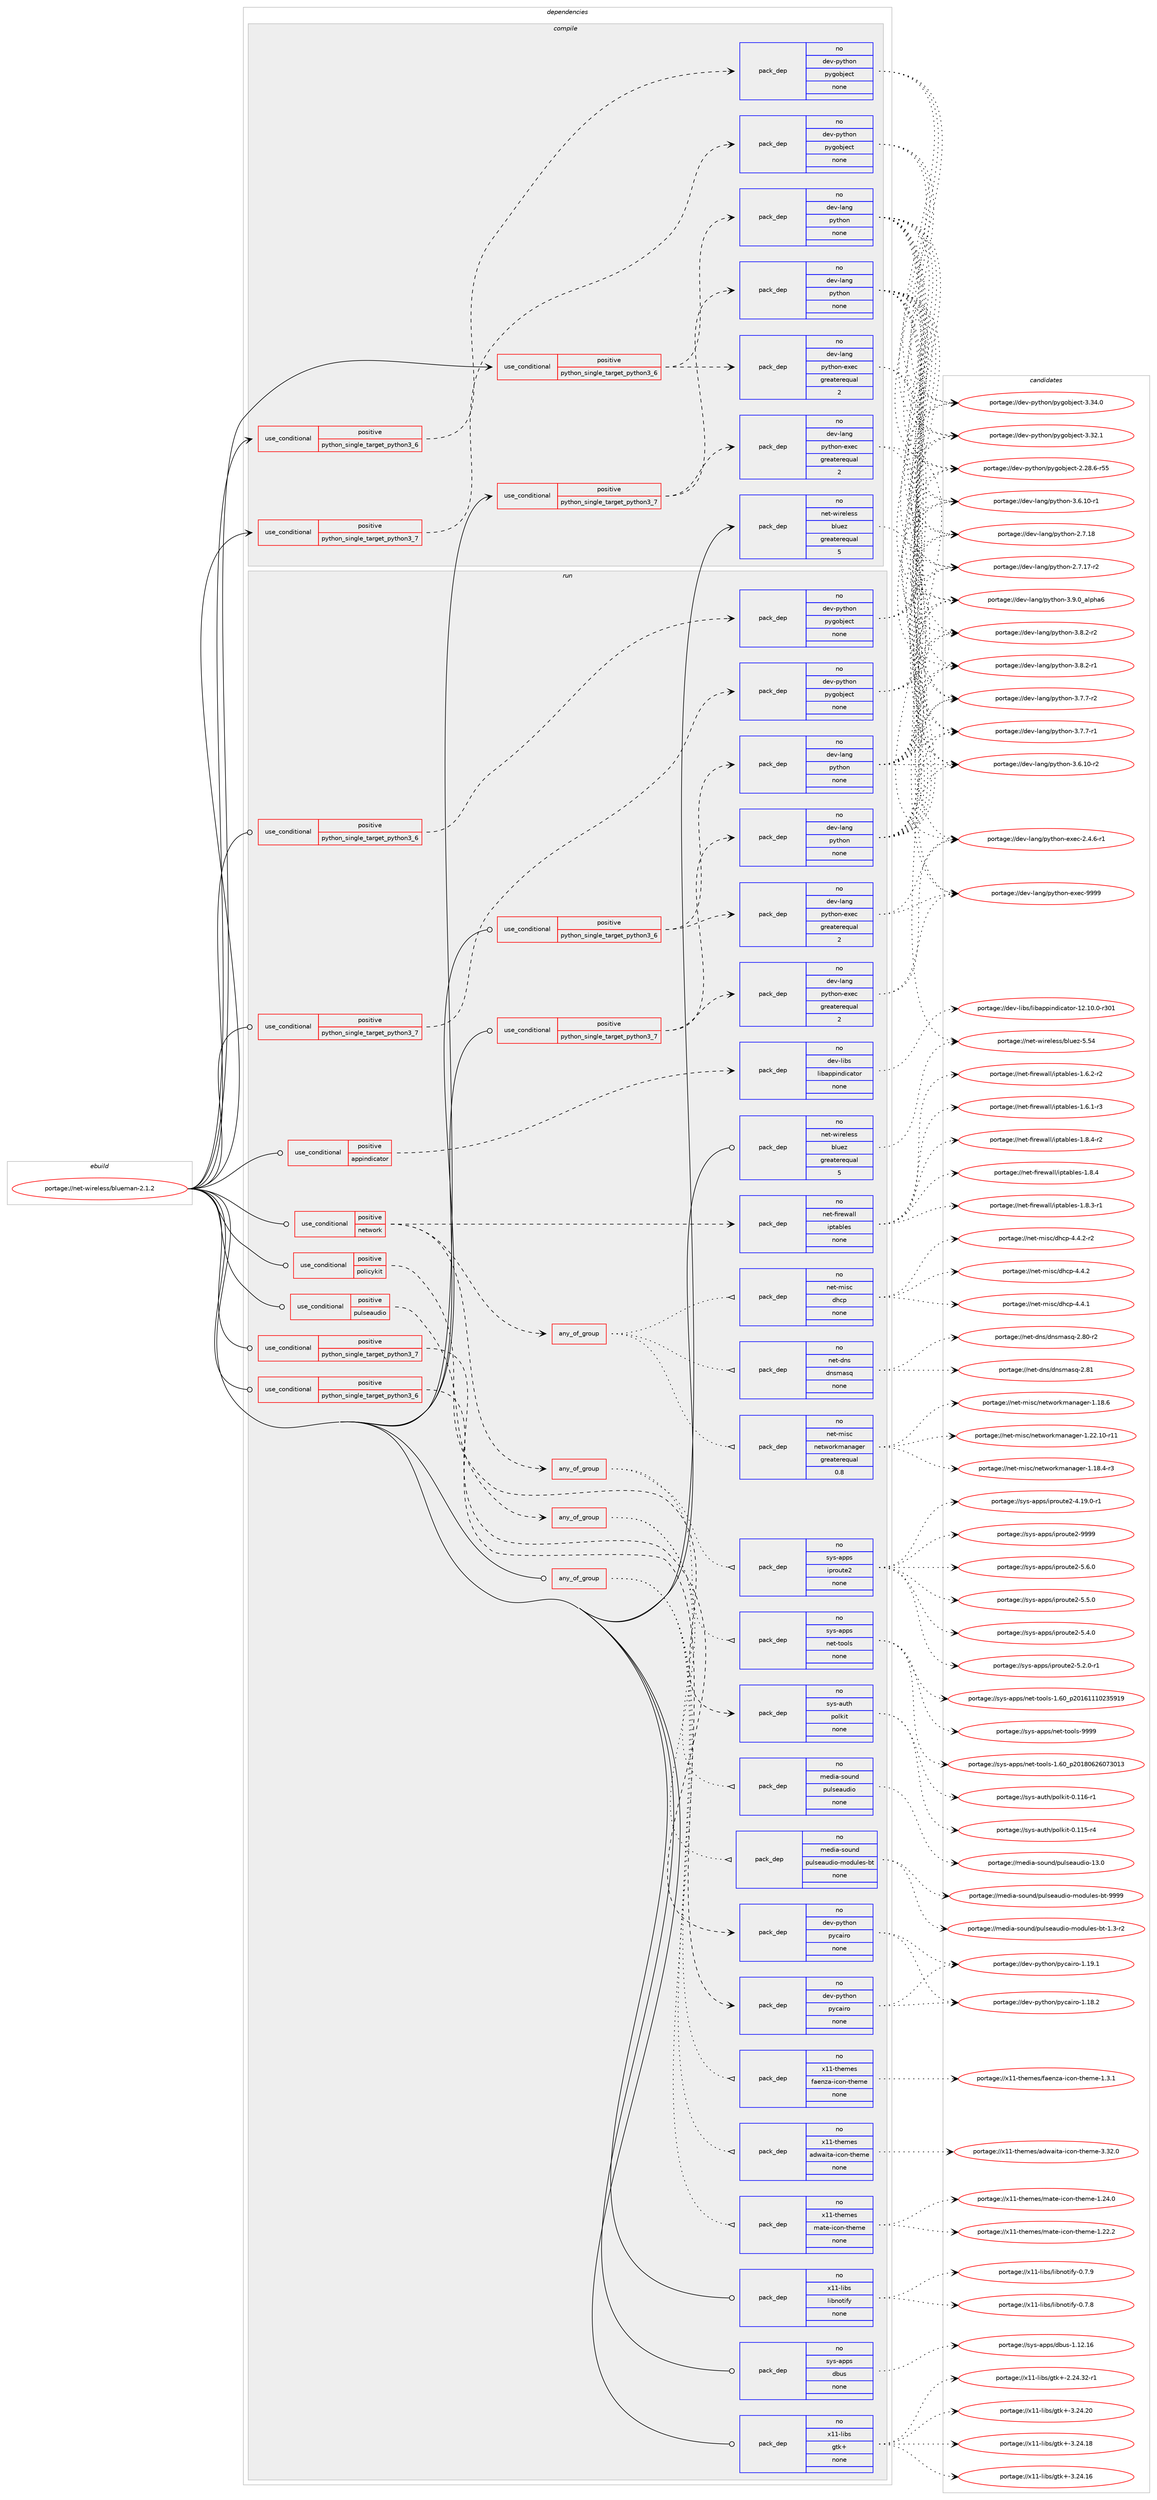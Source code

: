 digraph prolog {

# *************
# Graph options
# *************

newrank=true;
concentrate=true;
compound=true;
graph [rankdir=LR,fontname=Helvetica,fontsize=10,ranksep=1.5];#, ranksep=2.5, nodesep=0.2];
edge  [arrowhead=vee];
node  [fontname=Helvetica,fontsize=10];

# **********
# The ebuild
# **********

subgraph cluster_leftcol {
color=gray;
rank=same;
label=<<i>ebuild</i>>;
id [label="portage://net-wireless/blueman-2.1.2", color=red, width=4, href="../net-wireless/blueman-2.1.2.svg"];
}

# ****************
# The dependencies
# ****************

subgraph cluster_midcol {
color=gray;
label=<<i>dependencies</i>>;
subgraph cluster_compile {
fillcolor="#eeeeee";
style=filled;
label=<<i>compile</i>>;
subgraph cond1997 {
dependency10601 [label=<<TABLE BORDER="0" CELLBORDER="1" CELLSPACING="0" CELLPADDING="4"><TR><TD ROWSPAN="3" CELLPADDING="10">use_conditional</TD></TR><TR><TD>positive</TD></TR><TR><TD>python_single_target_python3_6</TD></TR></TABLE>>, shape=none, color=red];
subgraph pack8475 {
dependency10602 [label=<<TABLE BORDER="0" CELLBORDER="1" CELLSPACING="0" CELLPADDING="4" WIDTH="220"><TR><TD ROWSPAN="6" CELLPADDING="30">pack_dep</TD></TR><TR><TD WIDTH="110">no</TD></TR><TR><TD>dev-lang</TD></TR><TR><TD>python</TD></TR><TR><TD>none</TD></TR><TR><TD></TD></TR></TABLE>>, shape=none, color=blue];
}
dependency10601:e -> dependency10602:w [weight=20,style="dashed",arrowhead="vee"];
subgraph pack8476 {
dependency10603 [label=<<TABLE BORDER="0" CELLBORDER="1" CELLSPACING="0" CELLPADDING="4" WIDTH="220"><TR><TD ROWSPAN="6" CELLPADDING="30">pack_dep</TD></TR><TR><TD WIDTH="110">no</TD></TR><TR><TD>dev-lang</TD></TR><TR><TD>python-exec</TD></TR><TR><TD>greaterequal</TD></TR><TR><TD>2</TD></TR></TABLE>>, shape=none, color=blue];
}
dependency10601:e -> dependency10603:w [weight=20,style="dashed",arrowhead="vee"];
}
id:e -> dependency10601:w [weight=20,style="solid",arrowhead="vee"];
subgraph cond1998 {
dependency10604 [label=<<TABLE BORDER="0" CELLBORDER="1" CELLSPACING="0" CELLPADDING="4"><TR><TD ROWSPAN="3" CELLPADDING="10">use_conditional</TD></TR><TR><TD>positive</TD></TR><TR><TD>python_single_target_python3_6</TD></TR></TABLE>>, shape=none, color=red];
subgraph pack8477 {
dependency10605 [label=<<TABLE BORDER="0" CELLBORDER="1" CELLSPACING="0" CELLPADDING="4" WIDTH="220"><TR><TD ROWSPAN="6" CELLPADDING="30">pack_dep</TD></TR><TR><TD WIDTH="110">no</TD></TR><TR><TD>dev-python</TD></TR><TR><TD>pygobject</TD></TR><TR><TD>none</TD></TR><TR><TD></TD></TR></TABLE>>, shape=none, color=blue];
}
dependency10604:e -> dependency10605:w [weight=20,style="dashed",arrowhead="vee"];
}
id:e -> dependency10604:w [weight=20,style="solid",arrowhead="vee"];
subgraph cond1999 {
dependency10606 [label=<<TABLE BORDER="0" CELLBORDER="1" CELLSPACING="0" CELLPADDING="4"><TR><TD ROWSPAN="3" CELLPADDING="10">use_conditional</TD></TR><TR><TD>positive</TD></TR><TR><TD>python_single_target_python3_7</TD></TR></TABLE>>, shape=none, color=red];
subgraph pack8478 {
dependency10607 [label=<<TABLE BORDER="0" CELLBORDER="1" CELLSPACING="0" CELLPADDING="4" WIDTH="220"><TR><TD ROWSPAN="6" CELLPADDING="30">pack_dep</TD></TR><TR><TD WIDTH="110">no</TD></TR><TR><TD>dev-lang</TD></TR><TR><TD>python</TD></TR><TR><TD>none</TD></TR><TR><TD></TD></TR></TABLE>>, shape=none, color=blue];
}
dependency10606:e -> dependency10607:w [weight=20,style="dashed",arrowhead="vee"];
subgraph pack8479 {
dependency10608 [label=<<TABLE BORDER="0" CELLBORDER="1" CELLSPACING="0" CELLPADDING="4" WIDTH="220"><TR><TD ROWSPAN="6" CELLPADDING="30">pack_dep</TD></TR><TR><TD WIDTH="110">no</TD></TR><TR><TD>dev-lang</TD></TR><TR><TD>python-exec</TD></TR><TR><TD>greaterequal</TD></TR><TR><TD>2</TD></TR></TABLE>>, shape=none, color=blue];
}
dependency10606:e -> dependency10608:w [weight=20,style="dashed",arrowhead="vee"];
}
id:e -> dependency10606:w [weight=20,style="solid",arrowhead="vee"];
subgraph cond2000 {
dependency10609 [label=<<TABLE BORDER="0" CELLBORDER="1" CELLSPACING="0" CELLPADDING="4"><TR><TD ROWSPAN="3" CELLPADDING="10">use_conditional</TD></TR><TR><TD>positive</TD></TR><TR><TD>python_single_target_python3_7</TD></TR></TABLE>>, shape=none, color=red];
subgraph pack8480 {
dependency10610 [label=<<TABLE BORDER="0" CELLBORDER="1" CELLSPACING="0" CELLPADDING="4" WIDTH="220"><TR><TD ROWSPAN="6" CELLPADDING="30">pack_dep</TD></TR><TR><TD WIDTH="110">no</TD></TR><TR><TD>dev-python</TD></TR><TR><TD>pygobject</TD></TR><TR><TD>none</TD></TR><TR><TD></TD></TR></TABLE>>, shape=none, color=blue];
}
dependency10609:e -> dependency10610:w [weight=20,style="dashed",arrowhead="vee"];
}
id:e -> dependency10609:w [weight=20,style="solid",arrowhead="vee"];
subgraph pack8481 {
dependency10611 [label=<<TABLE BORDER="0" CELLBORDER="1" CELLSPACING="0" CELLPADDING="4" WIDTH="220"><TR><TD ROWSPAN="6" CELLPADDING="30">pack_dep</TD></TR><TR><TD WIDTH="110">no</TD></TR><TR><TD>net-wireless</TD></TR><TR><TD>bluez</TD></TR><TR><TD>greaterequal</TD></TR><TR><TD>5</TD></TR></TABLE>>, shape=none, color=blue];
}
id:e -> dependency10611:w [weight=20,style="solid",arrowhead="vee"];
}
subgraph cluster_compileandrun {
fillcolor="#eeeeee";
style=filled;
label=<<i>compile and run</i>>;
}
subgraph cluster_run {
fillcolor="#eeeeee";
style=filled;
label=<<i>run</i>>;
subgraph any120 {
dependency10612 [label=<<TABLE BORDER="0" CELLBORDER="1" CELLSPACING="0" CELLPADDING="4"><TR><TD CELLPADDING="10">any_of_group</TD></TR></TABLE>>, shape=none, color=red];subgraph pack8482 {
dependency10613 [label=<<TABLE BORDER="0" CELLBORDER="1" CELLSPACING="0" CELLPADDING="4" WIDTH="220"><TR><TD ROWSPAN="6" CELLPADDING="30">pack_dep</TD></TR><TR><TD WIDTH="110">no</TD></TR><TR><TD>x11-themes</TD></TR><TR><TD>adwaita-icon-theme</TD></TR><TR><TD>none</TD></TR><TR><TD></TD></TR></TABLE>>, shape=none, color=blue];
}
dependency10612:e -> dependency10613:w [weight=20,style="dotted",arrowhead="oinv"];
subgraph pack8483 {
dependency10614 [label=<<TABLE BORDER="0" CELLBORDER="1" CELLSPACING="0" CELLPADDING="4" WIDTH="220"><TR><TD ROWSPAN="6" CELLPADDING="30">pack_dep</TD></TR><TR><TD WIDTH="110">no</TD></TR><TR><TD>x11-themes</TD></TR><TR><TD>faenza-icon-theme</TD></TR><TR><TD>none</TD></TR><TR><TD></TD></TR></TABLE>>, shape=none, color=blue];
}
dependency10612:e -> dependency10614:w [weight=20,style="dotted",arrowhead="oinv"];
subgraph pack8484 {
dependency10615 [label=<<TABLE BORDER="0" CELLBORDER="1" CELLSPACING="0" CELLPADDING="4" WIDTH="220"><TR><TD ROWSPAN="6" CELLPADDING="30">pack_dep</TD></TR><TR><TD WIDTH="110">no</TD></TR><TR><TD>x11-themes</TD></TR><TR><TD>mate-icon-theme</TD></TR><TR><TD>none</TD></TR><TR><TD></TD></TR></TABLE>>, shape=none, color=blue];
}
dependency10612:e -> dependency10615:w [weight=20,style="dotted",arrowhead="oinv"];
}
id:e -> dependency10612:w [weight=20,style="solid",arrowhead="odot"];
subgraph cond2001 {
dependency10616 [label=<<TABLE BORDER="0" CELLBORDER="1" CELLSPACING="0" CELLPADDING="4"><TR><TD ROWSPAN="3" CELLPADDING="10">use_conditional</TD></TR><TR><TD>positive</TD></TR><TR><TD>appindicator</TD></TR></TABLE>>, shape=none, color=red];
subgraph pack8485 {
dependency10617 [label=<<TABLE BORDER="0" CELLBORDER="1" CELLSPACING="0" CELLPADDING="4" WIDTH="220"><TR><TD ROWSPAN="6" CELLPADDING="30">pack_dep</TD></TR><TR><TD WIDTH="110">no</TD></TR><TR><TD>dev-libs</TD></TR><TR><TD>libappindicator</TD></TR><TR><TD>none</TD></TR><TR><TD></TD></TR></TABLE>>, shape=none, color=blue];
}
dependency10616:e -> dependency10617:w [weight=20,style="dashed",arrowhead="vee"];
}
id:e -> dependency10616:w [weight=20,style="solid",arrowhead="odot"];
subgraph cond2002 {
dependency10618 [label=<<TABLE BORDER="0" CELLBORDER="1" CELLSPACING="0" CELLPADDING="4"><TR><TD ROWSPAN="3" CELLPADDING="10">use_conditional</TD></TR><TR><TD>positive</TD></TR><TR><TD>network</TD></TR></TABLE>>, shape=none, color=red];
subgraph pack8486 {
dependency10619 [label=<<TABLE BORDER="0" CELLBORDER="1" CELLSPACING="0" CELLPADDING="4" WIDTH="220"><TR><TD ROWSPAN="6" CELLPADDING="30">pack_dep</TD></TR><TR><TD WIDTH="110">no</TD></TR><TR><TD>net-firewall</TD></TR><TR><TD>iptables</TD></TR><TR><TD>none</TD></TR><TR><TD></TD></TR></TABLE>>, shape=none, color=blue];
}
dependency10618:e -> dependency10619:w [weight=20,style="dashed",arrowhead="vee"];
subgraph any121 {
dependency10620 [label=<<TABLE BORDER="0" CELLBORDER="1" CELLSPACING="0" CELLPADDING="4"><TR><TD CELLPADDING="10">any_of_group</TD></TR></TABLE>>, shape=none, color=red];subgraph pack8487 {
dependency10621 [label=<<TABLE BORDER="0" CELLBORDER="1" CELLSPACING="0" CELLPADDING="4" WIDTH="220"><TR><TD ROWSPAN="6" CELLPADDING="30">pack_dep</TD></TR><TR><TD WIDTH="110">no</TD></TR><TR><TD>sys-apps</TD></TR><TR><TD>net-tools</TD></TR><TR><TD>none</TD></TR><TR><TD></TD></TR></TABLE>>, shape=none, color=blue];
}
dependency10620:e -> dependency10621:w [weight=20,style="dotted",arrowhead="oinv"];
subgraph pack8488 {
dependency10622 [label=<<TABLE BORDER="0" CELLBORDER="1" CELLSPACING="0" CELLPADDING="4" WIDTH="220"><TR><TD ROWSPAN="6" CELLPADDING="30">pack_dep</TD></TR><TR><TD WIDTH="110">no</TD></TR><TR><TD>sys-apps</TD></TR><TR><TD>iproute2</TD></TR><TR><TD>none</TD></TR><TR><TD></TD></TR></TABLE>>, shape=none, color=blue];
}
dependency10620:e -> dependency10622:w [weight=20,style="dotted",arrowhead="oinv"];
}
dependency10618:e -> dependency10620:w [weight=20,style="dashed",arrowhead="vee"];
subgraph any122 {
dependency10623 [label=<<TABLE BORDER="0" CELLBORDER="1" CELLSPACING="0" CELLPADDING="4"><TR><TD CELLPADDING="10">any_of_group</TD></TR></TABLE>>, shape=none, color=red];subgraph pack8489 {
dependency10624 [label=<<TABLE BORDER="0" CELLBORDER="1" CELLSPACING="0" CELLPADDING="4" WIDTH="220"><TR><TD ROWSPAN="6" CELLPADDING="30">pack_dep</TD></TR><TR><TD WIDTH="110">no</TD></TR><TR><TD>net-dns</TD></TR><TR><TD>dnsmasq</TD></TR><TR><TD>none</TD></TR><TR><TD></TD></TR></TABLE>>, shape=none, color=blue];
}
dependency10623:e -> dependency10624:w [weight=20,style="dotted",arrowhead="oinv"];
subgraph pack8490 {
dependency10625 [label=<<TABLE BORDER="0" CELLBORDER="1" CELLSPACING="0" CELLPADDING="4" WIDTH="220"><TR><TD ROWSPAN="6" CELLPADDING="30">pack_dep</TD></TR><TR><TD WIDTH="110">no</TD></TR><TR><TD>net-misc</TD></TR><TR><TD>dhcp</TD></TR><TR><TD>none</TD></TR><TR><TD></TD></TR></TABLE>>, shape=none, color=blue];
}
dependency10623:e -> dependency10625:w [weight=20,style="dotted",arrowhead="oinv"];
subgraph pack8491 {
dependency10626 [label=<<TABLE BORDER="0" CELLBORDER="1" CELLSPACING="0" CELLPADDING="4" WIDTH="220"><TR><TD ROWSPAN="6" CELLPADDING="30">pack_dep</TD></TR><TR><TD WIDTH="110">no</TD></TR><TR><TD>net-misc</TD></TR><TR><TD>networkmanager</TD></TR><TR><TD>greaterequal</TD></TR><TR><TD>0.8</TD></TR></TABLE>>, shape=none, color=blue];
}
dependency10623:e -> dependency10626:w [weight=20,style="dotted",arrowhead="oinv"];
}
dependency10618:e -> dependency10623:w [weight=20,style="dashed",arrowhead="vee"];
}
id:e -> dependency10618:w [weight=20,style="solid",arrowhead="odot"];
subgraph cond2003 {
dependency10627 [label=<<TABLE BORDER="0" CELLBORDER="1" CELLSPACING="0" CELLPADDING="4"><TR><TD ROWSPAN="3" CELLPADDING="10">use_conditional</TD></TR><TR><TD>positive</TD></TR><TR><TD>policykit</TD></TR></TABLE>>, shape=none, color=red];
subgraph pack8492 {
dependency10628 [label=<<TABLE BORDER="0" CELLBORDER="1" CELLSPACING="0" CELLPADDING="4" WIDTH="220"><TR><TD ROWSPAN="6" CELLPADDING="30">pack_dep</TD></TR><TR><TD WIDTH="110">no</TD></TR><TR><TD>sys-auth</TD></TR><TR><TD>polkit</TD></TR><TR><TD>none</TD></TR><TR><TD></TD></TR></TABLE>>, shape=none, color=blue];
}
dependency10627:e -> dependency10628:w [weight=20,style="dashed",arrowhead="vee"];
}
id:e -> dependency10627:w [weight=20,style="solid",arrowhead="odot"];
subgraph cond2004 {
dependency10629 [label=<<TABLE BORDER="0" CELLBORDER="1" CELLSPACING="0" CELLPADDING="4"><TR><TD ROWSPAN="3" CELLPADDING="10">use_conditional</TD></TR><TR><TD>positive</TD></TR><TR><TD>pulseaudio</TD></TR></TABLE>>, shape=none, color=red];
subgraph any123 {
dependency10630 [label=<<TABLE BORDER="0" CELLBORDER="1" CELLSPACING="0" CELLPADDING="4"><TR><TD CELLPADDING="10">any_of_group</TD></TR></TABLE>>, shape=none, color=red];subgraph pack8493 {
dependency10631 [label=<<TABLE BORDER="0" CELLBORDER="1" CELLSPACING="0" CELLPADDING="4" WIDTH="220"><TR><TD ROWSPAN="6" CELLPADDING="30">pack_dep</TD></TR><TR><TD WIDTH="110">no</TD></TR><TR><TD>media-sound</TD></TR><TR><TD>pulseaudio</TD></TR><TR><TD>none</TD></TR><TR><TD></TD></TR></TABLE>>, shape=none, color=blue];
}
dependency10630:e -> dependency10631:w [weight=20,style="dotted",arrowhead="oinv"];
subgraph pack8494 {
dependency10632 [label=<<TABLE BORDER="0" CELLBORDER="1" CELLSPACING="0" CELLPADDING="4" WIDTH="220"><TR><TD ROWSPAN="6" CELLPADDING="30">pack_dep</TD></TR><TR><TD WIDTH="110">no</TD></TR><TR><TD>media-sound</TD></TR><TR><TD>pulseaudio-modules-bt</TD></TR><TR><TD>none</TD></TR><TR><TD></TD></TR></TABLE>>, shape=none, color=blue];
}
dependency10630:e -> dependency10632:w [weight=20,style="dotted",arrowhead="oinv"];
}
dependency10629:e -> dependency10630:w [weight=20,style="dashed",arrowhead="vee"];
}
id:e -> dependency10629:w [weight=20,style="solid",arrowhead="odot"];
subgraph cond2005 {
dependency10633 [label=<<TABLE BORDER="0" CELLBORDER="1" CELLSPACING="0" CELLPADDING="4"><TR><TD ROWSPAN="3" CELLPADDING="10">use_conditional</TD></TR><TR><TD>positive</TD></TR><TR><TD>python_single_target_python3_6</TD></TR></TABLE>>, shape=none, color=red];
subgraph pack8495 {
dependency10634 [label=<<TABLE BORDER="0" CELLBORDER="1" CELLSPACING="0" CELLPADDING="4" WIDTH="220"><TR><TD ROWSPAN="6" CELLPADDING="30">pack_dep</TD></TR><TR><TD WIDTH="110">no</TD></TR><TR><TD>dev-lang</TD></TR><TR><TD>python</TD></TR><TR><TD>none</TD></TR><TR><TD></TD></TR></TABLE>>, shape=none, color=blue];
}
dependency10633:e -> dependency10634:w [weight=20,style="dashed",arrowhead="vee"];
subgraph pack8496 {
dependency10635 [label=<<TABLE BORDER="0" CELLBORDER="1" CELLSPACING="0" CELLPADDING="4" WIDTH="220"><TR><TD ROWSPAN="6" CELLPADDING="30">pack_dep</TD></TR><TR><TD WIDTH="110">no</TD></TR><TR><TD>dev-lang</TD></TR><TR><TD>python-exec</TD></TR><TR><TD>greaterequal</TD></TR><TR><TD>2</TD></TR></TABLE>>, shape=none, color=blue];
}
dependency10633:e -> dependency10635:w [weight=20,style="dashed",arrowhead="vee"];
}
id:e -> dependency10633:w [weight=20,style="solid",arrowhead="odot"];
subgraph cond2006 {
dependency10636 [label=<<TABLE BORDER="0" CELLBORDER="1" CELLSPACING="0" CELLPADDING="4"><TR><TD ROWSPAN="3" CELLPADDING="10">use_conditional</TD></TR><TR><TD>positive</TD></TR><TR><TD>python_single_target_python3_6</TD></TR></TABLE>>, shape=none, color=red];
subgraph pack8497 {
dependency10637 [label=<<TABLE BORDER="0" CELLBORDER="1" CELLSPACING="0" CELLPADDING="4" WIDTH="220"><TR><TD ROWSPAN="6" CELLPADDING="30">pack_dep</TD></TR><TR><TD WIDTH="110">no</TD></TR><TR><TD>dev-python</TD></TR><TR><TD>pycairo</TD></TR><TR><TD>none</TD></TR><TR><TD></TD></TR></TABLE>>, shape=none, color=blue];
}
dependency10636:e -> dependency10637:w [weight=20,style="dashed",arrowhead="vee"];
}
id:e -> dependency10636:w [weight=20,style="solid",arrowhead="odot"];
subgraph cond2007 {
dependency10638 [label=<<TABLE BORDER="0" CELLBORDER="1" CELLSPACING="0" CELLPADDING="4"><TR><TD ROWSPAN="3" CELLPADDING="10">use_conditional</TD></TR><TR><TD>positive</TD></TR><TR><TD>python_single_target_python3_6</TD></TR></TABLE>>, shape=none, color=red];
subgraph pack8498 {
dependency10639 [label=<<TABLE BORDER="0" CELLBORDER="1" CELLSPACING="0" CELLPADDING="4" WIDTH="220"><TR><TD ROWSPAN="6" CELLPADDING="30">pack_dep</TD></TR><TR><TD WIDTH="110">no</TD></TR><TR><TD>dev-python</TD></TR><TR><TD>pygobject</TD></TR><TR><TD>none</TD></TR><TR><TD></TD></TR></TABLE>>, shape=none, color=blue];
}
dependency10638:e -> dependency10639:w [weight=20,style="dashed",arrowhead="vee"];
}
id:e -> dependency10638:w [weight=20,style="solid",arrowhead="odot"];
subgraph cond2008 {
dependency10640 [label=<<TABLE BORDER="0" CELLBORDER="1" CELLSPACING="0" CELLPADDING="4"><TR><TD ROWSPAN="3" CELLPADDING="10">use_conditional</TD></TR><TR><TD>positive</TD></TR><TR><TD>python_single_target_python3_7</TD></TR></TABLE>>, shape=none, color=red];
subgraph pack8499 {
dependency10641 [label=<<TABLE BORDER="0" CELLBORDER="1" CELLSPACING="0" CELLPADDING="4" WIDTH="220"><TR><TD ROWSPAN="6" CELLPADDING="30">pack_dep</TD></TR><TR><TD WIDTH="110">no</TD></TR><TR><TD>dev-lang</TD></TR><TR><TD>python</TD></TR><TR><TD>none</TD></TR><TR><TD></TD></TR></TABLE>>, shape=none, color=blue];
}
dependency10640:e -> dependency10641:w [weight=20,style="dashed",arrowhead="vee"];
subgraph pack8500 {
dependency10642 [label=<<TABLE BORDER="0" CELLBORDER="1" CELLSPACING="0" CELLPADDING="4" WIDTH="220"><TR><TD ROWSPAN="6" CELLPADDING="30">pack_dep</TD></TR><TR><TD WIDTH="110">no</TD></TR><TR><TD>dev-lang</TD></TR><TR><TD>python-exec</TD></TR><TR><TD>greaterequal</TD></TR><TR><TD>2</TD></TR></TABLE>>, shape=none, color=blue];
}
dependency10640:e -> dependency10642:w [weight=20,style="dashed",arrowhead="vee"];
}
id:e -> dependency10640:w [weight=20,style="solid",arrowhead="odot"];
subgraph cond2009 {
dependency10643 [label=<<TABLE BORDER="0" CELLBORDER="1" CELLSPACING="0" CELLPADDING="4"><TR><TD ROWSPAN="3" CELLPADDING="10">use_conditional</TD></TR><TR><TD>positive</TD></TR><TR><TD>python_single_target_python3_7</TD></TR></TABLE>>, shape=none, color=red];
subgraph pack8501 {
dependency10644 [label=<<TABLE BORDER="0" CELLBORDER="1" CELLSPACING="0" CELLPADDING="4" WIDTH="220"><TR><TD ROWSPAN="6" CELLPADDING="30">pack_dep</TD></TR><TR><TD WIDTH="110">no</TD></TR><TR><TD>dev-python</TD></TR><TR><TD>pycairo</TD></TR><TR><TD>none</TD></TR><TR><TD></TD></TR></TABLE>>, shape=none, color=blue];
}
dependency10643:e -> dependency10644:w [weight=20,style="dashed",arrowhead="vee"];
}
id:e -> dependency10643:w [weight=20,style="solid",arrowhead="odot"];
subgraph cond2010 {
dependency10645 [label=<<TABLE BORDER="0" CELLBORDER="1" CELLSPACING="0" CELLPADDING="4"><TR><TD ROWSPAN="3" CELLPADDING="10">use_conditional</TD></TR><TR><TD>positive</TD></TR><TR><TD>python_single_target_python3_7</TD></TR></TABLE>>, shape=none, color=red];
subgraph pack8502 {
dependency10646 [label=<<TABLE BORDER="0" CELLBORDER="1" CELLSPACING="0" CELLPADDING="4" WIDTH="220"><TR><TD ROWSPAN="6" CELLPADDING="30">pack_dep</TD></TR><TR><TD WIDTH="110">no</TD></TR><TR><TD>dev-python</TD></TR><TR><TD>pygobject</TD></TR><TR><TD>none</TD></TR><TR><TD></TD></TR></TABLE>>, shape=none, color=blue];
}
dependency10645:e -> dependency10646:w [weight=20,style="dashed",arrowhead="vee"];
}
id:e -> dependency10645:w [weight=20,style="solid",arrowhead="odot"];
subgraph pack8503 {
dependency10647 [label=<<TABLE BORDER="0" CELLBORDER="1" CELLSPACING="0" CELLPADDING="4" WIDTH="220"><TR><TD ROWSPAN="6" CELLPADDING="30">pack_dep</TD></TR><TR><TD WIDTH="110">no</TD></TR><TR><TD>net-wireless</TD></TR><TR><TD>bluez</TD></TR><TR><TD>greaterequal</TD></TR><TR><TD>5</TD></TR></TABLE>>, shape=none, color=blue];
}
id:e -> dependency10647:w [weight=20,style="solid",arrowhead="odot"];
subgraph pack8504 {
dependency10648 [label=<<TABLE BORDER="0" CELLBORDER="1" CELLSPACING="0" CELLPADDING="4" WIDTH="220"><TR><TD ROWSPAN="6" CELLPADDING="30">pack_dep</TD></TR><TR><TD WIDTH="110">no</TD></TR><TR><TD>sys-apps</TD></TR><TR><TD>dbus</TD></TR><TR><TD>none</TD></TR><TR><TD></TD></TR></TABLE>>, shape=none, color=blue];
}
id:e -> dependency10648:w [weight=20,style="solid",arrowhead="odot"];
subgraph pack8505 {
dependency10649 [label=<<TABLE BORDER="0" CELLBORDER="1" CELLSPACING="0" CELLPADDING="4" WIDTH="220"><TR><TD ROWSPAN="6" CELLPADDING="30">pack_dep</TD></TR><TR><TD WIDTH="110">no</TD></TR><TR><TD>x11-libs</TD></TR><TR><TD>gtk+</TD></TR><TR><TD>none</TD></TR><TR><TD></TD></TR></TABLE>>, shape=none, color=blue];
}
id:e -> dependency10649:w [weight=20,style="solid",arrowhead="odot"];
subgraph pack8506 {
dependency10650 [label=<<TABLE BORDER="0" CELLBORDER="1" CELLSPACING="0" CELLPADDING="4" WIDTH="220"><TR><TD ROWSPAN="6" CELLPADDING="30">pack_dep</TD></TR><TR><TD WIDTH="110">no</TD></TR><TR><TD>x11-libs</TD></TR><TR><TD>libnotify</TD></TR><TR><TD>none</TD></TR><TR><TD></TD></TR></TABLE>>, shape=none, color=blue];
}
id:e -> dependency10650:w [weight=20,style="solid",arrowhead="odot"];
}
}

# **************
# The candidates
# **************

subgraph cluster_choices {
rank=same;
color=gray;
label=<<i>candidates</i>>;

subgraph choice8475 {
color=black;
nodesep=1;
choice10010111845108971101034711212111610411111045514657464895971081121049754 [label="portage://dev-lang/python-3.9.0_alpha6", color=red, width=4,href="../dev-lang/python-3.9.0_alpha6.svg"];
choice1001011184510897110103471121211161041111104551465646504511450 [label="portage://dev-lang/python-3.8.2-r2", color=red, width=4,href="../dev-lang/python-3.8.2-r2.svg"];
choice1001011184510897110103471121211161041111104551465646504511449 [label="portage://dev-lang/python-3.8.2-r1", color=red, width=4,href="../dev-lang/python-3.8.2-r1.svg"];
choice1001011184510897110103471121211161041111104551465546554511450 [label="portage://dev-lang/python-3.7.7-r2", color=red, width=4,href="../dev-lang/python-3.7.7-r2.svg"];
choice1001011184510897110103471121211161041111104551465546554511449 [label="portage://dev-lang/python-3.7.7-r1", color=red, width=4,href="../dev-lang/python-3.7.7-r1.svg"];
choice100101118451089711010347112121116104111110455146544649484511450 [label="portage://dev-lang/python-3.6.10-r2", color=red, width=4,href="../dev-lang/python-3.6.10-r2.svg"];
choice100101118451089711010347112121116104111110455146544649484511449 [label="portage://dev-lang/python-3.6.10-r1", color=red, width=4,href="../dev-lang/python-3.6.10-r1.svg"];
choice10010111845108971101034711212111610411111045504655464956 [label="portage://dev-lang/python-2.7.18", color=red, width=4,href="../dev-lang/python-2.7.18.svg"];
choice100101118451089711010347112121116104111110455046554649554511450 [label="portage://dev-lang/python-2.7.17-r2", color=red, width=4,href="../dev-lang/python-2.7.17-r2.svg"];
dependency10602:e -> choice10010111845108971101034711212111610411111045514657464895971081121049754:w [style=dotted,weight="100"];
dependency10602:e -> choice1001011184510897110103471121211161041111104551465646504511450:w [style=dotted,weight="100"];
dependency10602:e -> choice1001011184510897110103471121211161041111104551465646504511449:w [style=dotted,weight="100"];
dependency10602:e -> choice1001011184510897110103471121211161041111104551465546554511450:w [style=dotted,weight="100"];
dependency10602:e -> choice1001011184510897110103471121211161041111104551465546554511449:w [style=dotted,weight="100"];
dependency10602:e -> choice100101118451089711010347112121116104111110455146544649484511450:w [style=dotted,weight="100"];
dependency10602:e -> choice100101118451089711010347112121116104111110455146544649484511449:w [style=dotted,weight="100"];
dependency10602:e -> choice10010111845108971101034711212111610411111045504655464956:w [style=dotted,weight="100"];
dependency10602:e -> choice100101118451089711010347112121116104111110455046554649554511450:w [style=dotted,weight="100"];
}
subgraph choice8476 {
color=black;
nodesep=1;
choice10010111845108971101034711212111610411111045101120101994557575757 [label="portage://dev-lang/python-exec-9999", color=red, width=4,href="../dev-lang/python-exec-9999.svg"];
choice10010111845108971101034711212111610411111045101120101994550465246544511449 [label="portage://dev-lang/python-exec-2.4.6-r1", color=red, width=4,href="../dev-lang/python-exec-2.4.6-r1.svg"];
dependency10603:e -> choice10010111845108971101034711212111610411111045101120101994557575757:w [style=dotted,weight="100"];
dependency10603:e -> choice10010111845108971101034711212111610411111045101120101994550465246544511449:w [style=dotted,weight="100"];
}
subgraph choice8477 {
color=black;
nodesep=1;
choice1001011184511212111610411111047112121103111981061019911645514651524648 [label="portage://dev-python/pygobject-3.34.0", color=red, width=4,href="../dev-python/pygobject-3.34.0.svg"];
choice1001011184511212111610411111047112121103111981061019911645514651504649 [label="portage://dev-python/pygobject-3.32.1", color=red, width=4,href="../dev-python/pygobject-3.32.1.svg"];
choice1001011184511212111610411111047112121103111981061019911645504650564654451145353 [label="portage://dev-python/pygobject-2.28.6-r55", color=red, width=4,href="../dev-python/pygobject-2.28.6-r55.svg"];
dependency10605:e -> choice1001011184511212111610411111047112121103111981061019911645514651524648:w [style=dotted,weight="100"];
dependency10605:e -> choice1001011184511212111610411111047112121103111981061019911645514651504649:w [style=dotted,weight="100"];
dependency10605:e -> choice1001011184511212111610411111047112121103111981061019911645504650564654451145353:w [style=dotted,weight="100"];
}
subgraph choice8478 {
color=black;
nodesep=1;
choice10010111845108971101034711212111610411111045514657464895971081121049754 [label="portage://dev-lang/python-3.9.0_alpha6", color=red, width=4,href="../dev-lang/python-3.9.0_alpha6.svg"];
choice1001011184510897110103471121211161041111104551465646504511450 [label="portage://dev-lang/python-3.8.2-r2", color=red, width=4,href="../dev-lang/python-3.8.2-r2.svg"];
choice1001011184510897110103471121211161041111104551465646504511449 [label="portage://dev-lang/python-3.8.2-r1", color=red, width=4,href="../dev-lang/python-3.8.2-r1.svg"];
choice1001011184510897110103471121211161041111104551465546554511450 [label="portage://dev-lang/python-3.7.7-r2", color=red, width=4,href="../dev-lang/python-3.7.7-r2.svg"];
choice1001011184510897110103471121211161041111104551465546554511449 [label="portage://dev-lang/python-3.7.7-r1", color=red, width=4,href="../dev-lang/python-3.7.7-r1.svg"];
choice100101118451089711010347112121116104111110455146544649484511450 [label="portage://dev-lang/python-3.6.10-r2", color=red, width=4,href="../dev-lang/python-3.6.10-r2.svg"];
choice100101118451089711010347112121116104111110455146544649484511449 [label="portage://dev-lang/python-3.6.10-r1", color=red, width=4,href="../dev-lang/python-3.6.10-r1.svg"];
choice10010111845108971101034711212111610411111045504655464956 [label="portage://dev-lang/python-2.7.18", color=red, width=4,href="../dev-lang/python-2.7.18.svg"];
choice100101118451089711010347112121116104111110455046554649554511450 [label="portage://dev-lang/python-2.7.17-r2", color=red, width=4,href="../dev-lang/python-2.7.17-r2.svg"];
dependency10607:e -> choice10010111845108971101034711212111610411111045514657464895971081121049754:w [style=dotted,weight="100"];
dependency10607:e -> choice1001011184510897110103471121211161041111104551465646504511450:w [style=dotted,weight="100"];
dependency10607:e -> choice1001011184510897110103471121211161041111104551465646504511449:w [style=dotted,weight="100"];
dependency10607:e -> choice1001011184510897110103471121211161041111104551465546554511450:w [style=dotted,weight="100"];
dependency10607:e -> choice1001011184510897110103471121211161041111104551465546554511449:w [style=dotted,weight="100"];
dependency10607:e -> choice100101118451089711010347112121116104111110455146544649484511450:w [style=dotted,weight="100"];
dependency10607:e -> choice100101118451089711010347112121116104111110455146544649484511449:w [style=dotted,weight="100"];
dependency10607:e -> choice10010111845108971101034711212111610411111045504655464956:w [style=dotted,weight="100"];
dependency10607:e -> choice100101118451089711010347112121116104111110455046554649554511450:w [style=dotted,weight="100"];
}
subgraph choice8479 {
color=black;
nodesep=1;
choice10010111845108971101034711212111610411111045101120101994557575757 [label="portage://dev-lang/python-exec-9999", color=red, width=4,href="../dev-lang/python-exec-9999.svg"];
choice10010111845108971101034711212111610411111045101120101994550465246544511449 [label="portage://dev-lang/python-exec-2.4.6-r1", color=red, width=4,href="../dev-lang/python-exec-2.4.6-r1.svg"];
dependency10608:e -> choice10010111845108971101034711212111610411111045101120101994557575757:w [style=dotted,weight="100"];
dependency10608:e -> choice10010111845108971101034711212111610411111045101120101994550465246544511449:w [style=dotted,weight="100"];
}
subgraph choice8480 {
color=black;
nodesep=1;
choice1001011184511212111610411111047112121103111981061019911645514651524648 [label="portage://dev-python/pygobject-3.34.0", color=red, width=4,href="../dev-python/pygobject-3.34.0.svg"];
choice1001011184511212111610411111047112121103111981061019911645514651504649 [label="portage://dev-python/pygobject-3.32.1", color=red, width=4,href="../dev-python/pygobject-3.32.1.svg"];
choice1001011184511212111610411111047112121103111981061019911645504650564654451145353 [label="portage://dev-python/pygobject-2.28.6-r55", color=red, width=4,href="../dev-python/pygobject-2.28.6-r55.svg"];
dependency10610:e -> choice1001011184511212111610411111047112121103111981061019911645514651524648:w [style=dotted,weight="100"];
dependency10610:e -> choice1001011184511212111610411111047112121103111981061019911645514651504649:w [style=dotted,weight="100"];
dependency10610:e -> choice1001011184511212111610411111047112121103111981061019911645504650564654451145353:w [style=dotted,weight="100"];
}
subgraph choice8481 {
color=black;
nodesep=1;
choice1101011164511910511410110810111511547981081171011224553465352 [label="portage://net-wireless/bluez-5.54", color=red, width=4,href="../net-wireless/bluez-5.54.svg"];
dependency10611:e -> choice1101011164511910511410110810111511547981081171011224553465352:w [style=dotted,weight="100"];
}
subgraph choice8482 {
color=black;
nodesep=1;
choice1204949451161041011091011154797100119971051169745105991111104511610410110910145514651504648 [label="portage://x11-themes/adwaita-icon-theme-3.32.0", color=red, width=4,href="../x11-themes/adwaita-icon-theme-3.32.0.svg"];
dependency10613:e -> choice1204949451161041011091011154797100119971051169745105991111104511610410110910145514651504648:w [style=dotted,weight="100"];
}
subgraph choice8483 {
color=black;
nodesep=1;
choice120494945116104101109101115471029710111012297451059911111045116104101109101454946514649 [label="portage://x11-themes/faenza-icon-theme-1.3.1", color=red, width=4,href="../x11-themes/faenza-icon-theme-1.3.1.svg"];
dependency10614:e -> choice120494945116104101109101115471029710111012297451059911111045116104101109101454946514649:w [style=dotted,weight="100"];
}
subgraph choice8484 {
color=black;
nodesep=1;
choice120494945116104101109101115471099711610145105991111104511610410110910145494650524648 [label="portage://x11-themes/mate-icon-theme-1.24.0", color=red, width=4,href="../x11-themes/mate-icon-theme-1.24.0.svg"];
choice120494945116104101109101115471099711610145105991111104511610410110910145494650504650 [label="portage://x11-themes/mate-icon-theme-1.22.2", color=red, width=4,href="../x11-themes/mate-icon-theme-1.22.2.svg"];
dependency10615:e -> choice120494945116104101109101115471099711610145105991111104511610410110910145494650524648:w [style=dotted,weight="100"];
dependency10615:e -> choice120494945116104101109101115471099711610145105991111104511610410110910145494650504650:w [style=dotted,weight="100"];
}
subgraph choice8485 {
color=black;
nodesep=1;
choice10010111845108105981154710810598971121121051101001059997116111114454950464948464845114514849 [label="portage://dev-libs/libappindicator-12.10.0-r301", color=red, width=4,href="../dev-libs/libappindicator-12.10.0-r301.svg"];
dependency10617:e -> choice10010111845108105981154710810598971121121051101001059997116111114454950464948464845114514849:w [style=dotted,weight="100"];
}
subgraph choice8486 {
color=black;
nodesep=1;
choice11010111645102105114101119971081084710511211697981081011154549465646524511450 [label="portage://net-firewall/iptables-1.8.4-r2", color=red, width=4,href="../net-firewall/iptables-1.8.4-r2.svg"];
choice1101011164510210511410111997108108471051121169798108101115454946564652 [label="portage://net-firewall/iptables-1.8.4", color=red, width=4,href="../net-firewall/iptables-1.8.4.svg"];
choice11010111645102105114101119971081084710511211697981081011154549465646514511449 [label="portage://net-firewall/iptables-1.8.3-r1", color=red, width=4,href="../net-firewall/iptables-1.8.3-r1.svg"];
choice11010111645102105114101119971081084710511211697981081011154549465446504511450 [label="portage://net-firewall/iptables-1.6.2-r2", color=red, width=4,href="../net-firewall/iptables-1.6.2-r2.svg"];
choice11010111645102105114101119971081084710511211697981081011154549465446494511451 [label="portage://net-firewall/iptables-1.6.1-r3", color=red, width=4,href="../net-firewall/iptables-1.6.1-r3.svg"];
dependency10619:e -> choice11010111645102105114101119971081084710511211697981081011154549465646524511450:w [style=dotted,weight="100"];
dependency10619:e -> choice1101011164510210511410111997108108471051121169798108101115454946564652:w [style=dotted,weight="100"];
dependency10619:e -> choice11010111645102105114101119971081084710511211697981081011154549465646514511449:w [style=dotted,weight="100"];
dependency10619:e -> choice11010111645102105114101119971081084710511211697981081011154549465446504511450:w [style=dotted,weight="100"];
dependency10619:e -> choice11010111645102105114101119971081084710511211697981081011154549465446494511451:w [style=dotted,weight="100"];
}
subgraph choice8487 {
color=black;
nodesep=1;
choice115121115459711211211547110101116451161111111081154557575757 [label="portage://sys-apps/net-tools-9999", color=red, width=4,href="../sys-apps/net-tools-9999.svg"];
choice115121115459711211211547110101116451161111111081154549465448951125048495648545054485551484951 [label="portage://sys-apps/net-tools-1.60_p20180626073013", color=red, width=4,href="../sys-apps/net-tools-1.60_p20180626073013.svg"];
choice115121115459711211211547110101116451161111111081154549465448951125048495449494948505153574957 [label="portage://sys-apps/net-tools-1.60_p20161110235919", color=red, width=4,href="../sys-apps/net-tools-1.60_p20161110235919.svg"];
dependency10621:e -> choice115121115459711211211547110101116451161111111081154557575757:w [style=dotted,weight="100"];
dependency10621:e -> choice115121115459711211211547110101116451161111111081154549465448951125048495648545054485551484951:w [style=dotted,weight="100"];
dependency10621:e -> choice115121115459711211211547110101116451161111111081154549465448951125048495449494948505153574957:w [style=dotted,weight="100"];
}
subgraph choice8488 {
color=black;
nodesep=1;
choice115121115459711211211547105112114111117116101504557575757 [label="portage://sys-apps/iproute2-9999", color=red, width=4,href="../sys-apps/iproute2-9999.svg"];
choice11512111545971121121154710511211411111711610150455346544648 [label="portage://sys-apps/iproute2-5.6.0", color=red, width=4,href="../sys-apps/iproute2-5.6.0.svg"];
choice11512111545971121121154710511211411111711610150455346534648 [label="portage://sys-apps/iproute2-5.5.0", color=red, width=4,href="../sys-apps/iproute2-5.5.0.svg"];
choice11512111545971121121154710511211411111711610150455346524648 [label="portage://sys-apps/iproute2-5.4.0", color=red, width=4,href="../sys-apps/iproute2-5.4.0.svg"];
choice115121115459711211211547105112114111117116101504553465046484511449 [label="portage://sys-apps/iproute2-5.2.0-r1", color=red, width=4,href="../sys-apps/iproute2-5.2.0-r1.svg"];
choice11512111545971121121154710511211411111711610150455246495746484511449 [label="portage://sys-apps/iproute2-4.19.0-r1", color=red, width=4,href="../sys-apps/iproute2-4.19.0-r1.svg"];
dependency10622:e -> choice115121115459711211211547105112114111117116101504557575757:w [style=dotted,weight="100"];
dependency10622:e -> choice11512111545971121121154710511211411111711610150455346544648:w [style=dotted,weight="100"];
dependency10622:e -> choice11512111545971121121154710511211411111711610150455346534648:w [style=dotted,weight="100"];
dependency10622:e -> choice11512111545971121121154710511211411111711610150455346524648:w [style=dotted,weight="100"];
dependency10622:e -> choice115121115459711211211547105112114111117116101504553465046484511449:w [style=dotted,weight="100"];
dependency10622:e -> choice11512111545971121121154710511211411111711610150455246495746484511449:w [style=dotted,weight="100"];
}
subgraph choice8489 {
color=black;
nodesep=1;
choice1101011164510011011547100110115109971151134550465649 [label="portage://net-dns/dnsmasq-2.81", color=red, width=4,href="../net-dns/dnsmasq-2.81.svg"];
choice11010111645100110115471001101151099711511345504656484511450 [label="portage://net-dns/dnsmasq-2.80-r2", color=red, width=4,href="../net-dns/dnsmasq-2.80-r2.svg"];
dependency10624:e -> choice1101011164510011011547100110115109971151134550465649:w [style=dotted,weight="100"];
dependency10624:e -> choice11010111645100110115471001101151099711511345504656484511450:w [style=dotted,weight="100"];
}
subgraph choice8490 {
color=black;
nodesep=1;
choice110101116451091051159947100104991124552465246504511450 [label="portage://net-misc/dhcp-4.4.2-r2", color=red, width=4,href="../net-misc/dhcp-4.4.2-r2.svg"];
choice11010111645109105115994710010499112455246524650 [label="portage://net-misc/dhcp-4.4.2", color=red, width=4,href="../net-misc/dhcp-4.4.2.svg"];
choice11010111645109105115994710010499112455246524649 [label="portage://net-misc/dhcp-4.4.1", color=red, width=4,href="../net-misc/dhcp-4.4.1.svg"];
dependency10625:e -> choice110101116451091051159947100104991124552465246504511450:w [style=dotted,weight="100"];
dependency10625:e -> choice11010111645109105115994710010499112455246524650:w [style=dotted,weight="100"];
dependency10625:e -> choice11010111645109105115994710010499112455246524649:w [style=dotted,weight="100"];
}
subgraph choice8491 {
color=black;
nodesep=1;
choice11010111645109105115994711010111611911111410710997110971031011144549465050464948451144949 [label="portage://net-misc/networkmanager-1.22.10-r11", color=red, width=4,href="../net-misc/networkmanager-1.22.10-r11.svg"];
choice110101116451091051159947110101116119111114107109971109710310111445494649564654 [label="portage://net-misc/networkmanager-1.18.6", color=red, width=4,href="../net-misc/networkmanager-1.18.6.svg"];
choice1101011164510910511599471101011161191111141071099711097103101114454946495646524511451 [label="portage://net-misc/networkmanager-1.18.4-r3", color=red, width=4,href="../net-misc/networkmanager-1.18.4-r3.svg"];
dependency10626:e -> choice11010111645109105115994711010111611911111410710997110971031011144549465050464948451144949:w [style=dotted,weight="100"];
dependency10626:e -> choice110101116451091051159947110101116119111114107109971109710310111445494649564654:w [style=dotted,weight="100"];
dependency10626:e -> choice1101011164510910511599471101011161191111141071099711097103101114454946495646524511451:w [style=dotted,weight="100"];
}
subgraph choice8492 {
color=black;
nodesep=1;
choice1151211154597117116104471121111081071051164548464949544511449 [label="portage://sys-auth/polkit-0.116-r1", color=red, width=4,href="../sys-auth/polkit-0.116-r1.svg"];
choice1151211154597117116104471121111081071051164548464949534511452 [label="portage://sys-auth/polkit-0.115-r4", color=red, width=4,href="../sys-auth/polkit-0.115-r4.svg"];
dependency10628:e -> choice1151211154597117116104471121111081071051164548464949544511449:w [style=dotted,weight="100"];
dependency10628:e -> choice1151211154597117116104471121111081071051164548464949534511452:w [style=dotted,weight="100"];
}
subgraph choice8493 {
color=black;
nodesep=1;
choice109101100105974511511111711010047112117108115101971171001051114549514648 [label="portage://media-sound/pulseaudio-13.0", color=red, width=4,href="../media-sound/pulseaudio-13.0.svg"];
dependency10631:e -> choice109101100105974511511111711010047112117108115101971171001051114549514648:w [style=dotted,weight="100"];
}
subgraph choice8494 {
color=black;
nodesep=1;
choice109101100105974511511111711010047112117108115101971171001051114510911110011710810111545981164557575757 [label="portage://media-sound/pulseaudio-modules-bt-9999", color=red, width=4,href="../media-sound/pulseaudio-modules-bt-9999.svg"];
choice10910110010597451151111171101004711211710811510197117100105111451091111001171081011154598116454946514511450 [label="portage://media-sound/pulseaudio-modules-bt-1.3-r2", color=red, width=4,href="../media-sound/pulseaudio-modules-bt-1.3-r2.svg"];
dependency10632:e -> choice109101100105974511511111711010047112117108115101971171001051114510911110011710810111545981164557575757:w [style=dotted,weight="100"];
dependency10632:e -> choice10910110010597451151111171101004711211710811510197117100105111451091111001171081011154598116454946514511450:w [style=dotted,weight="100"];
}
subgraph choice8495 {
color=black;
nodesep=1;
choice10010111845108971101034711212111610411111045514657464895971081121049754 [label="portage://dev-lang/python-3.9.0_alpha6", color=red, width=4,href="../dev-lang/python-3.9.0_alpha6.svg"];
choice1001011184510897110103471121211161041111104551465646504511450 [label="portage://dev-lang/python-3.8.2-r2", color=red, width=4,href="../dev-lang/python-3.8.2-r2.svg"];
choice1001011184510897110103471121211161041111104551465646504511449 [label="portage://dev-lang/python-3.8.2-r1", color=red, width=4,href="../dev-lang/python-3.8.2-r1.svg"];
choice1001011184510897110103471121211161041111104551465546554511450 [label="portage://dev-lang/python-3.7.7-r2", color=red, width=4,href="../dev-lang/python-3.7.7-r2.svg"];
choice1001011184510897110103471121211161041111104551465546554511449 [label="portage://dev-lang/python-3.7.7-r1", color=red, width=4,href="../dev-lang/python-3.7.7-r1.svg"];
choice100101118451089711010347112121116104111110455146544649484511450 [label="portage://dev-lang/python-3.6.10-r2", color=red, width=4,href="../dev-lang/python-3.6.10-r2.svg"];
choice100101118451089711010347112121116104111110455146544649484511449 [label="portage://dev-lang/python-3.6.10-r1", color=red, width=4,href="../dev-lang/python-3.6.10-r1.svg"];
choice10010111845108971101034711212111610411111045504655464956 [label="portage://dev-lang/python-2.7.18", color=red, width=4,href="../dev-lang/python-2.7.18.svg"];
choice100101118451089711010347112121116104111110455046554649554511450 [label="portage://dev-lang/python-2.7.17-r2", color=red, width=4,href="../dev-lang/python-2.7.17-r2.svg"];
dependency10634:e -> choice10010111845108971101034711212111610411111045514657464895971081121049754:w [style=dotted,weight="100"];
dependency10634:e -> choice1001011184510897110103471121211161041111104551465646504511450:w [style=dotted,weight="100"];
dependency10634:e -> choice1001011184510897110103471121211161041111104551465646504511449:w [style=dotted,weight="100"];
dependency10634:e -> choice1001011184510897110103471121211161041111104551465546554511450:w [style=dotted,weight="100"];
dependency10634:e -> choice1001011184510897110103471121211161041111104551465546554511449:w [style=dotted,weight="100"];
dependency10634:e -> choice100101118451089711010347112121116104111110455146544649484511450:w [style=dotted,weight="100"];
dependency10634:e -> choice100101118451089711010347112121116104111110455146544649484511449:w [style=dotted,weight="100"];
dependency10634:e -> choice10010111845108971101034711212111610411111045504655464956:w [style=dotted,weight="100"];
dependency10634:e -> choice100101118451089711010347112121116104111110455046554649554511450:w [style=dotted,weight="100"];
}
subgraph choice8496 {
color=black;
nodesep=1;
choice10010111845108971101034711212111610411111045101120101994557575757 [label="portage://dev-lang/python-exec-9999", color=red, width=4,href="../dev-lang/python-exec-9999.svg"];
choice10010111845108971101034711212111610411111045101120101994550465246544511449 [label="portage://dev-lang/python-exec-2.4.6-r1", color=red, width=4,href="../dev-lang/python-exec-2.4.6-r1.svg"];
dependency10635:e -> choice10010111845108971101034711212111610411111045101120101994557575757:w [style=dotted,weight="100"];
dependency10635:e -> choice10010111845108971101034711212111610411111045101120101994550465246544511449:w [style=dotted,weight="100"];
}
subgraph choice8497 {
color=black;
nodesep=1;
choice1001011184511212111610411111047112121999710511411145494649574649 [label="portage://dev-python/pycairo-1.19.1", color=red, width=4,href="../dev-python/pycairo-1.19.1.svg"];
choice1001011184511212111610411111047112121999710511411145494649564650 [label="portage://dev-python/pycairo-1.18.2", color=red, width=4,href="../dev-python/pycairo-1.18.2.svg"];
dependency10637:e -> choice1001011184511212111610411111047112121999710511411145494649574649:w [style=dotted,weight="100"];
dependency10637:e -> choice1001011184511212111610411111047112121999710511411145494649564650:w [style=dotted,weight="100"];
}
subgraph choice8498 {
color=black;
nodesep=1;
choice1001011184511212111610411111047112121103111981061019911645514651524648 [label="portage://dev-python/pygobject-3.34.0", color=red, width=4,href="../dev-python/pygobject-3.34.0.svg"];
choice1001011184511212111610411111047112121103111981061019911645514651504649 [label="portage://dev-python/pygobject-3.32.1", color=red, width=4,href="../dev-python/pygobject-3.32.1.svg"];
choice1001011184511212111610411111047112121103111981061019911645504650564654451145353 [label="portage://dev-python/pygobject-2.28.6-r55", color=red, width=4,href="../dev-python/pygobject-2.28.6-r55.svg"];
dependency10639:e -> choice1001011184511212111610411111047112121103111981061019911645514651524648:w [style=dotted,weight="100"];
dependency10639:e -> choice1001011184511212111610411111047112121103111981061019911645514651504649:w [style=dotted,weight="100"];
dependency10639:e -> choice1001011184511212111610411111047112121103111981061019911645504650564654451145353:w [style=dotted,weight="100"];
}
subgraph choice8499 {
color=black;
nodesep=1;
choice10010111845108971101034711212111610411111045514657464895971081121049754 [label="portage://dev-lang/python-3.9.0_alpha6", color=red, width=4,href="../dev-lang/python-3.9.0_alpha6.svg"];
choice1001011184510897110103471121211161041111104551465646504511450 [label="portage://dev-lang/python-3.8.2-r2", color=red, width=4,href="../dev-lang/python-3.8.2-r2.svg"];
choice1001011184510897110103471121211161041111104551465646504511449 [label="portage://dev-lang/python-3.8.2-r1", color=red, width=4,href="../dev-lang/python-3.8.2-r1.svg"];
choice1001011184510897110103471121211161041111104551465546554511450 [label="portage://dev-lang/python-3.7.7-r2", color=red, width=4,href="../dev-lang/python-3.7.7-r2.svg"];
choice1001011184510897110103471121211161041111104551465546554511449 [label="portage://dev-lang/python-3.7.7-r1", color=red, width=4,href="../dev-lang/python-3.7.7-r1.svg"];
choice100101118451089711010347112121116104111110455146544649484511450 [label="portage://dev-lang/python-3.6.10-r2", color=red, width=4,href="../dev-lang/python-3.6.10-r2.svg"];
choice100101118451089711010347112121116104111110455146544649484511449 [label="portage://dev-lang/python-3.6.10-r1", color=red, width=4,href="../dev-lang/python-3.6.10-r1.svg"];
choice10010111845108971101034711212111610411111045504655464956 [label="portage://dev-lang/python-2.7.18", color=red, width=4,href="../dev-lang/python-2.7.18.svg"];
choice100101118451089711010347112121116104111110455046554649554511450 [label="portage://dev-lang/python-2.7.17-r2", color=red, width=4,href="../dev-lang/python-2.7.17-r2.svg"];
dependency10641:e -> choice10010111845108971101034711212111610411111045514657464895971081121049754:w [style=dotted,weight="100"];
dependency10641:e -> choice1001011184510897110103471121211161041111104551465646504511450:w [style=dotted,weight="100"];
dependency10641:e -> choice1001011184510897110103471121211161041111104551465646504511449:w [style=dotted,weight="100"];
dependency10641:e -> choice1001011184510897110103471121211161041111104551465546554511450:w [style=dotted,weight="100"];
dependency10641:e -> choice1001011184510897110103471121211161041111104551465546554511449:w [style=dotted,weight="100"];
dependency10641:e -> choice100101118451089711010347112121116104111110455146544649484511450:w [style=dotted,weight="100"];
dependency10641:e -> choice100101118451089711010347112121116104111110455146544649484511449:w [style=dotted,weight="100"];
dependency10641:e -> choice10010111845108971101034711212111610411111045504655464956:w [style=dotted,weight="100"];
dependency10641:e -> choice100101118451089711010347112121116104111110455046554649554511450:w [style=dotted,weight="100"];
}
subgraph choice8500 {
color=black;
nodesep=1;
choice10010111845108971101034711212111610411111045101120101994557575757 [label="portage://dev-lang/python-exec-9999", color=red, width=4,href="../dev-lang/python-exec-9999.svg"];
choice10010111845108971101034711212111610411111045101120101994550465246544511449 [label="portage://dev-lang/python-exec-2.4.6-r1", color=red, width=4,href="../dev-lang/python-exec-2.4.6-r1.svg"];
dependency10642:e -> choice10010111845108971101034711212111610411111045101120101994557575757:w [style=dotted,weight="100"];
dependency10642:e -> choice10010111845108971101034711212111610411111045101120101994550465246544511449:w [style=dotted,weight="100"];
}
subgraph choice8501 {
color=black;
nodesep=1;
choice1001011184511212111610411111047112121999710511411145494649574649 [label="portage://dev-python/pycairo-1.19.1", color=red, width=4,href="../dev-python/pycairo-1.19.1.svg"];
choice1001011184511212111610411111047112121999710511411145494649564650 [label="portage://dev-python/pycairo-1.18.2", color=red, width=4,href="../dev-python/pycairo-1.18.2.svg"];
dependency10644:e -> choice1001011184511212111610411111047112121999710511411145494649574649:w [style=dotted,weight="100"];
dependency10644:e -> choice1001011184511212111610411111047112121999710511411145494649564650:w [style=dotted,weight="100"];
}
subgraph choice8502 {
color=black;
nodesep=1;
choice1001011184511212111610411111047112121103111981061019911645514651524648 [label="portage://dev-python/pygobject-3.34.0", color=red, width=4,href="../dev-python/pygobject-3.34.0.svg"];
choice1001011184511212111610411111047112121103111981061019911645514651504649 [label="portage://dev-python/pygobject-3.32.1", color=red, width=4,href="../dev-python/pygobject-3.32.1.svg"];
choice1001011184511212111610411111047112121103111981061019911645504650564654451145353 [label="portage://dev-python/pygobject-2.28.6-r55", color=red, width=4,href="../dev-python/pygobject-2.28.6-r55.svg"];
dependency10646:e -> choice1001011184511212111610411111047112121103111981061019911645514651524648:w [style=dotted,weight="100"];
dependency10646:e -> choice1001011184511212111610411111047112121103111981061019911645514651504649:w [style=dotted,weight="100"];
dependency10646:e -> choice1001011184511212111610411111047112121103111981061019911645504650564654451145353:w [style=dotted,weight="100"];
}
subgraph choice8503 {
color=black;
nodesep=1;
choice1101011164511910511410110810111511547981081171011224553465352 [label="portage://net-wireless/bluez-5.54", color=red, width=4,href="../net-wireless/bluez-5.54.svg"];
dependency10647:e -> choice1101011164511910511410110810111511547981081171011224553465352:w [style=dotted,weight="100"];
}
subgraph choice8504 {
color=black;
nodesep=1;
choice115121115459711211211547100981171154549464950464954 [label="portage://sys-apps/dbus-1.12.16", color=red, width=4,href="../sys-apps/dbus-1.12.16.svg"];
dependency10648:e -> choice115121115459711211211547100981171154549464950464954:w [style=dotted,weight="100"];
}
subgraph choice8505 {
color=black;
nodesep=1;
choice1204949451081059811547103116107434551465052465048 [label="portage://x11-libs/gtk+-3.24.20", color=red, width=4,href="../x11-libs/gtk+-3.24.20.svg"];
choice1204949451081059811547103116107434551465052464956 [label="portage://x11-libs/gtk+-3.24.18", color=red, width=4,href="../x11-libs/gtk+-3.24.18.svg"];
choice1204949451081059811547103116107434551465052464954 [label="portage://x11-libs/gtk+-3.24.16", color=red, width=4,href="../x11-libs/gtk+-3.24.16.svg"];
choice12049494510810598115471031161074345504650524651504511449 [label="portage://x11-libs/gtk+-2.24.32-r1", color=red, width=4,href="../x11-libs/gtk+-2.24.32-r1.svg"];
dependency10649:e -> choice1204949451081059811547103116107434551465052465048:w [style=dotted,weight="100"];
dependency10649:e -> choice1204949451081059811547103116107434551465052464956:w [style=dotted,weight="100"];
dependency10649:e -> choice1204949451081059811547103116107434551465052464954:w [style=dotted,weight="100"];
dependency10649:e -> choice12049494510810598115471031161074345504650524651504511449:w [style=dotted,weight="100"];
}
subgraph choice8506 {
color=black;
nodesep=1;
choice120494945108105981154710810598110111116105102121454846554657 [label="portage://x11-libs/libnotify-0.7.9", color=red, width=4,href="../x11-libs/libnotify-0.7.9.svg"];
choice120494945108105981154710810598110111116105102121454846554656 [label="portage://x11-libs/libnotify-0.7.8", color=red, width=4,href="../x11-libs/libnotify-0.7.8.svg"];
dependency10650:e -> choice120494945108105981154710810598110111116105102121454846554657:w [style=dotted,weight="100"];
dependency10650:e -> choice120494945108105981154710810598110111116105102121454846554656:w [style=dotted,weight="100"];
}
}

}
